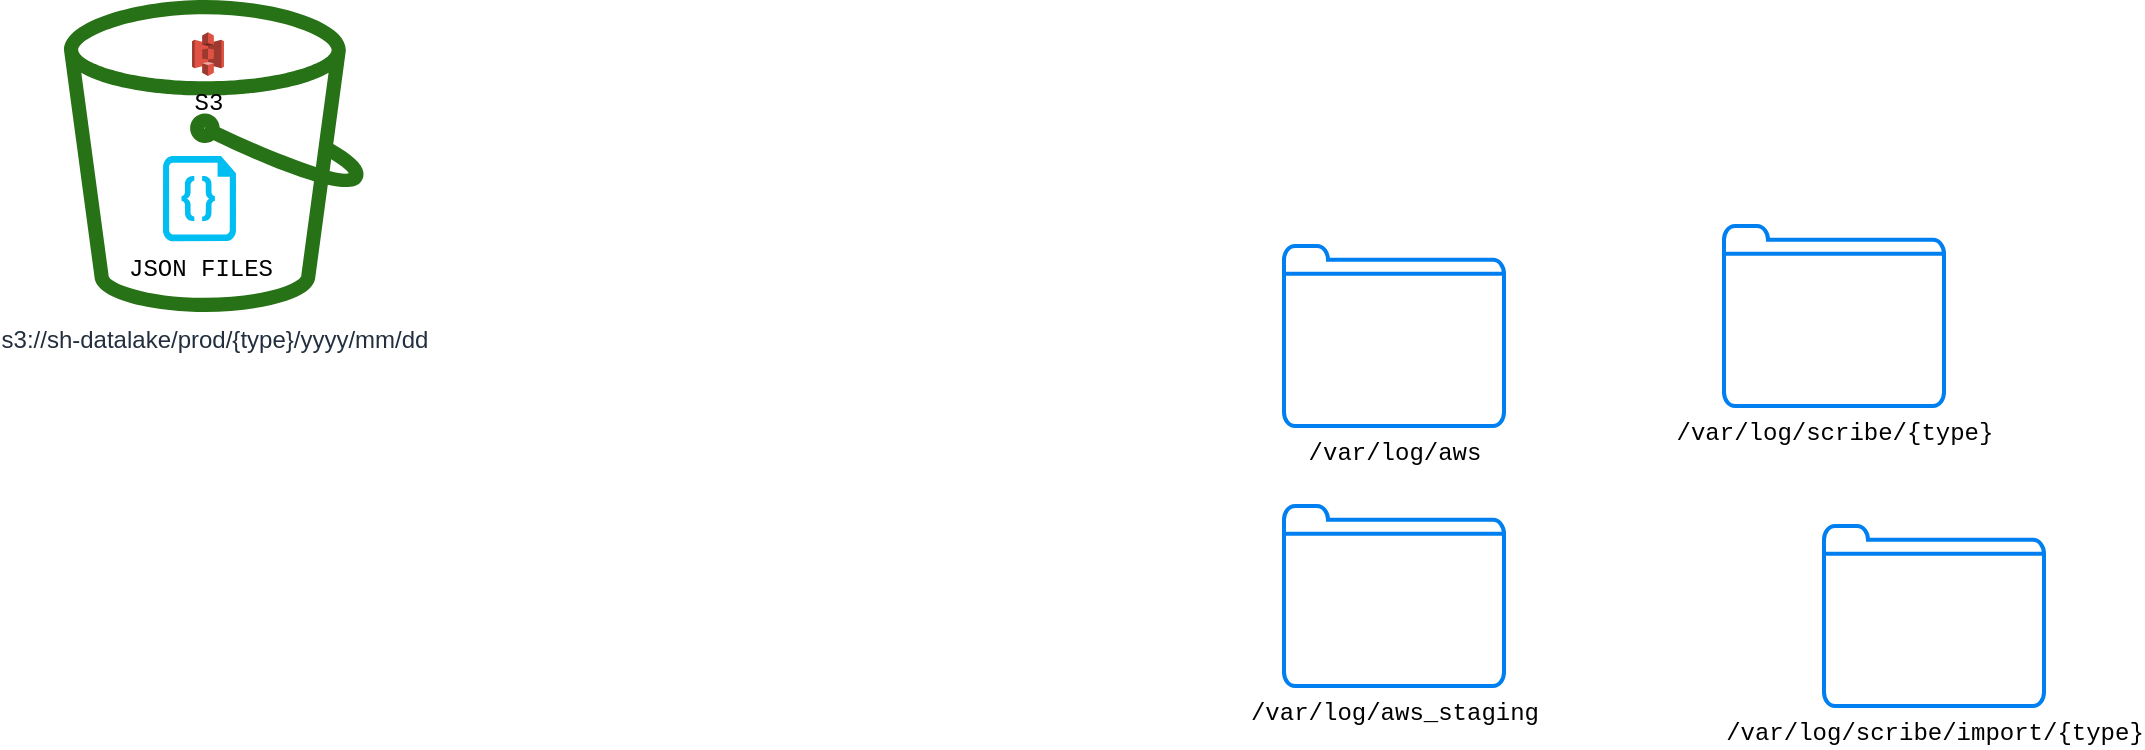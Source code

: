 <mxfile version="13.6.5" type="github">
  <diagram id="tiNbwfVHrU3rleALvfvO" name="Page-1">
    <mxGraphModel dx="787" dy="412" grid="1" gridSize="10" guides="1" tooltips="1" connect="1" arrows="1" fold="1" page="1" pageScale="1" pageWidth="850" pageHeight="1100" math="0" shadow="0">
      <root>
        <mxCell id="0" />
        <mxCell id="1" parent="0" />
        <mxCell id="NbFQiC-a6_RJZgWB6c9p-9" value="s3://sh-datalake/prod/{type}/yyyy/mm/dd" style="outlineConnect=0;fontColor=#232F3E;gradientColor=none;fillColor=#277116;strokeColor=none;dashed=0;verticalLabelPosition=bottom;verticalAlign=top;align=center;html=1;fontSize=12;fontStyle=0;aspect=fixed;pointerEvents=1;shape=mxgraph.aws4.bucket;" vertex="1" parent="1">
          <mxGeometry x="40" y="37" width="150" height="156.002" as="geometry" />
        </mxCell>
        <mxCell id="NbFQiC-a6_RJZgWB6c9p-1" value="/var/log/aws" style="html=1;verticalLabelPosition=bottom;align=center;labelBackgroundColor=#ffffff;verticalAlign=top;strokeWidth=2;strokeColor=#0080F0;shadow=0;dashed=0;shape=mxgraph.ios7.icons.folder;fontFamily=Courier New;" vertex="1" parent="1">
          <mxGeometry x="650" y="160" width="110" height="90" as="geometry" />
        </mxCell>
        <mxCell id="NbFQiC-a6_RJZgWB6c9p-2" value="/var/log/aws_staging" style="html=1;verticalLabelPosition=bottom;align=center;labelBackgroundColor=#ffffff;verticalAlign=top;strokeWidth=2;strokeColor=#0080F0;shadow=0;dashed=0;shape=mxgraph.ios7.icons.folder;fontFamily=Courier New;" vertex="1" parent="1">
          <mxGeometry x="650" y="290" width="110" height="90" as="geometry" />
        </mxCell>
        <mxCell id="NbFQiC-a6_RJZgWB6c9p-3" value="/var/log/scribe/{type}" style="html=1;verticalLabelPosition=bottom;align=center;labelBackgroundColor=#ffffff;verticalAlign=top;strokeWidth=2;strokeColor=#0080F0;shadow=0;dashed=0;shape=mxgraph.ios7.icons.folder;fontFamily=Courier New;" vertex="1" parent="1">
          <mxGeometry x="870" y="150" width="110" height="90" as="geometry" />
        </mxCell>
        <mxCell id="NbFQiC-a6_RJZgWB6c9p-4" value="/var/log/scribe/import/{type}" style="html=1;verticalLabelPosition=bottom;align=center;labelBackgroundColor=#ffffff;verticalAlign=top;strokeWidth=2;strokeColor=#0080F0;shadow=0;dashed=0;shape=mxgraph.ios7.icons.folder;fontFamily=Courier New;" vertex="1" parent="1">
          <mxGeometry x="920" y="300" width="110" height="90" as="geometry" />
        </mxCell>
        <mxCell id="NbFQiC-a6_RJZgWB6c9p-7" value="S3" style="outlineConnect=0;dashed=0;verticalLabelPosition=bottom;verticalAlign=top;align=center;html=1;shape=mxgraph.aws3.s3;fillColor=#E05243;gradientColor=none;fontFamily=Courier New;" vertex="1" parent="1">
          <mxGeometry x="104.03" y="53.08" width="15.97" height="21.92" as="geometry" />
        </mxCell>
        <mxCell id="NbFQiC-a6_RJZgWB6c9p-16" value="JSON FILES" style="verticalLabelPosition=bottom;html=1;verticalAlign=top;align=center;strokeColor=none;fillColor=#00BEF2;shape=mxgraph.azure.code_file;pointerEvents=1;fontFamily=Courier New;labelBackgroundColor=#ffffff;fillOpacity=100;" vertex="1" parent="1">
          <mxGeometry x="89.475" y="115.0" width="36.503" height="42.611" as="geometry" />
        </mxCell>
      </root>
    </mxGraphModel>
  </diagram>
</mxfile>

